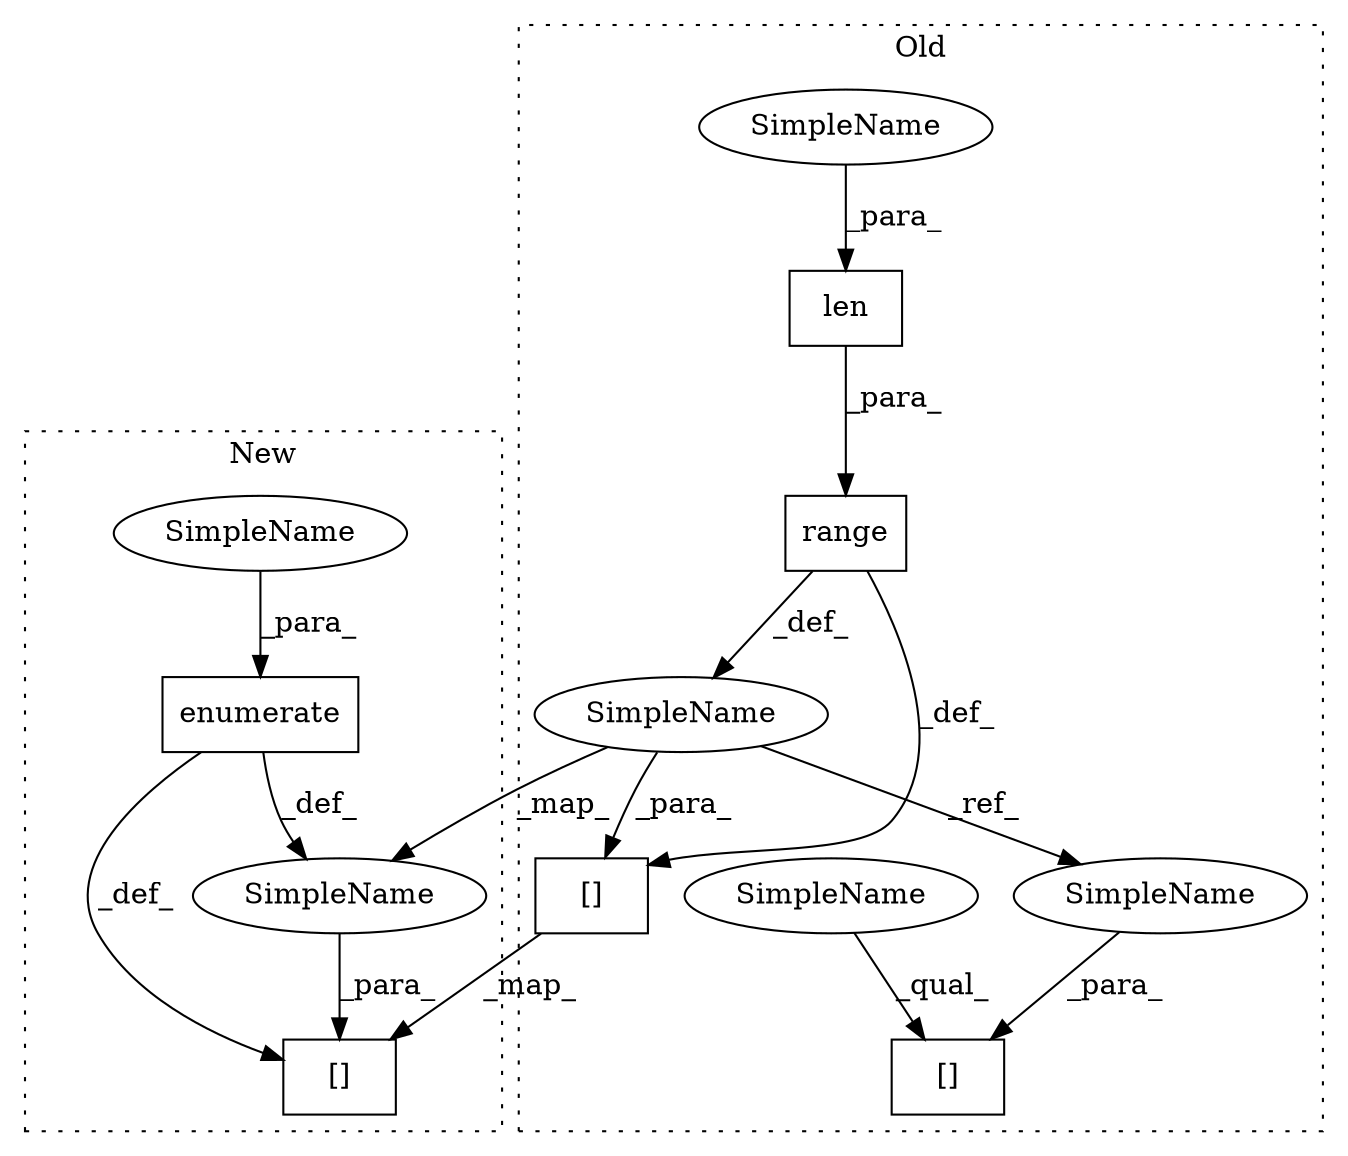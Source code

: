 digraph G {
subgraph cluster0 {
1 [label="len" a="32" s="4496,4506" l="4,1" shape="box"];
3 [label="range" a="32" s="4490,4507" l="6,1" shape="box"];
4 [label="[]" a="2" s="4520,4528" l="7,1" shape="box"];
5 [label="[]" a="2" s="4919,4924" l="4,1" shape="box"];
7 [label="SimpleName" a="42" s="4486" l="1" shape="ellipse"];
9 [label="SimpleName" a="42" s="4500" l="6" shape="ellipse"];
10 [label="SimpleName" a="42" s="4520" l="6" shape="ellipse"];
12 [label="SimpleName" a="42" s="4527" l="1" shape="ellipse"];
label = "Old";
style="dotted";
}
subgraph cluster1 {
2 [label="enumerate" a="32" s="4450,4466" l="10,1" shape="box"];
6 [label="[]" a="2" s="4859,4864" l="4,1" shape="box"];
8 [label="SimpleName" a="42" s="4436" l="1" shape="ellipse"];
11 [label="SimpleName" a="42" s="4460" l="6" shape="ellipse"];
label = "New";
style="dotted";
}
1 -> 3 [label="_para_"];
2 -> 8 [label="_def_"];
2 -> 6 [label="_def_"];
3 -> 5 [label="_def_"];
3 -> 7 [label="_def_"];
5 -> 6 [label="_map_"];
7 -> 5 [label="_para_"];
7 -> 8 [label="_map_"];
7 -> 12 [label="_ref_"];
8 -> 6 [label="_para_"];
9 -> 1 [label="_para_"];
10 -> 4 [label="_qual_"];
11 -> 2 [label="_para_"];
12 -> 4 [label="_para_"];
}